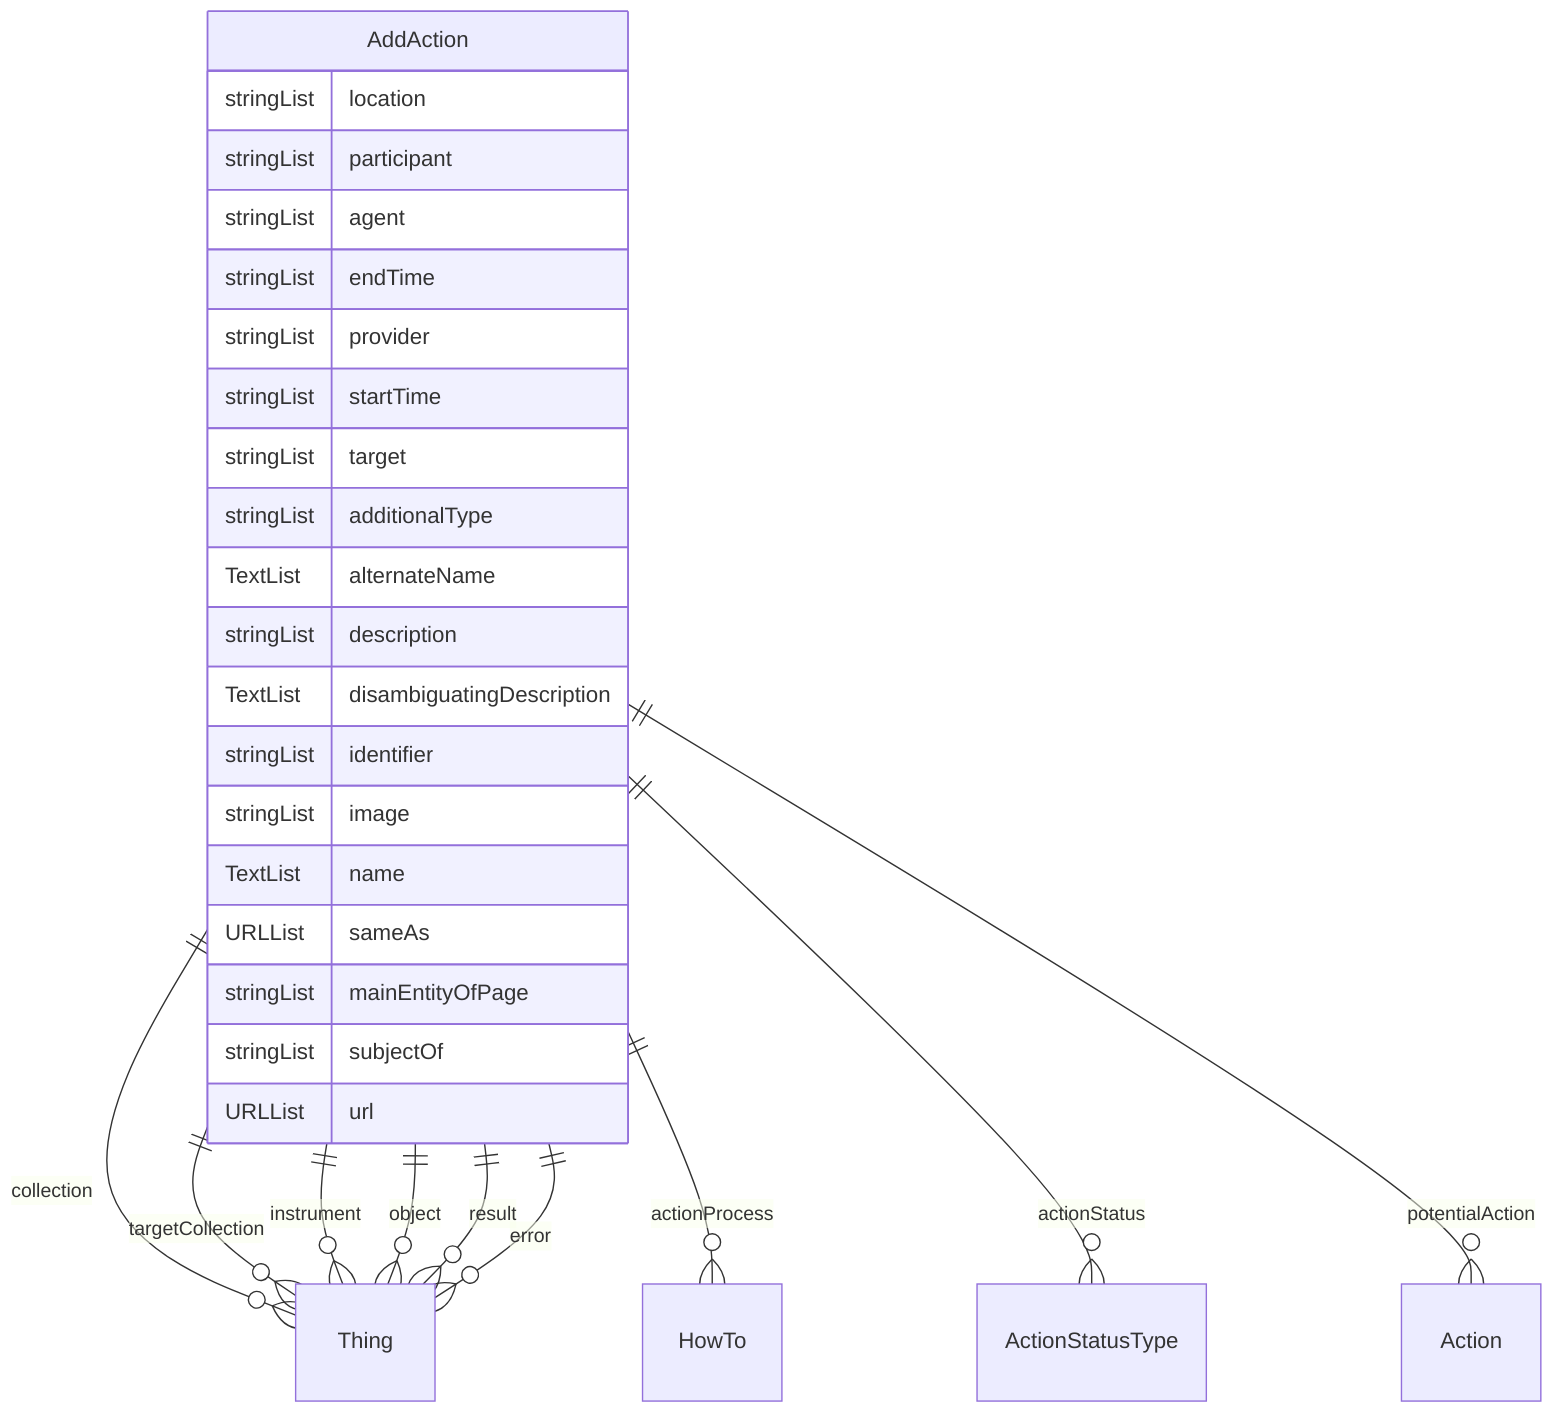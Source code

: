 erDiagram
AddAction {
    stringList location  
    stringList participant  
    stringList agent  
    stringList endTime  
    stringList provider  
    stringList startTime  
    stringList target  
    stringList additionalType  
    TextList alternateName  
    stringList description  
    TextList disambiguatingDescription  
    stringList identifier  
    stringList image  
    TextList name  
    URLList sameAs  
    stringList mainEntityOfPage  
    stringList subjectOf  
    URLList url  
}

AddAction ||--}o Thing : "collection"
AddAction ||--}o Thing : "targetCollection"
AddAction ||--}o Thing : "instrument"
AddAction ||--}o Thing : "object"
AddAction ||--}o Thing : "result"
AddAction ||--}o HowTo : "actionProcess"
AddAction ||--}o ActionStatusType : "actionStatus"
AddAction ||--}o Thing : "error"
AddAction ||--}o Action : "potentialAction"